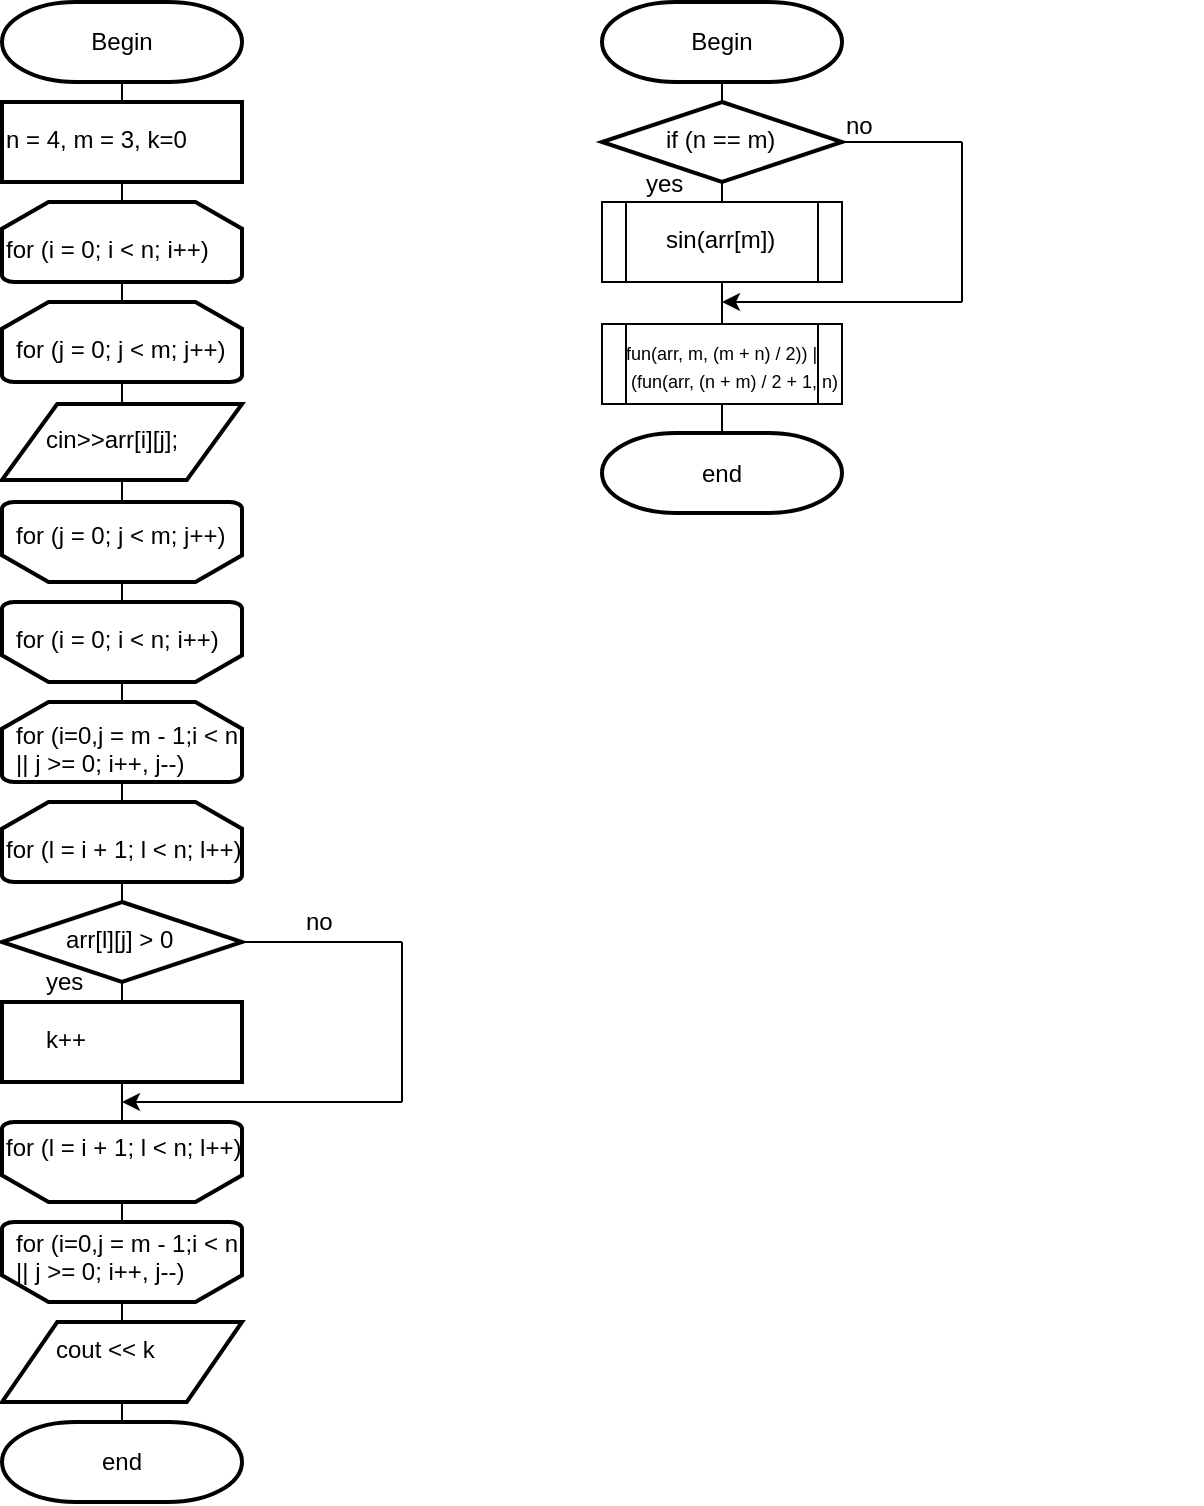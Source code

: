 <mxfile version="12.4.8" type="device"><diagram id="SChAO-vwooIZinTrjpEd" name="Страница 1"><mxGraphModel dx="1008" dy="416" grid="1" gridSize="10" guides="1" tooltips="1" connect="1" arrows="1" fold="1" page="1" pageScale="1" pageWidth="850" pageHeight="1100" math="0" shadow="0"><root><mxCell id="0"/><mxCell id="1" parent="0"/><mxCell id="qVGbhzm8GDvfDP1ZjLKi-6" value="" style="endArrow=none;html=1;entryX=0.5;entryY=1;entryDx=0;entryDy=0;entryPerimeter=0;exitX=0.5;exitY=0;exitDx=0;exitDy=0;exitPerimeter=0;" edge="1" parent="1" source="qVGbhzm8GDvfDP1ZjLKi-5" target="qVGbhzm8GDvfDP1ZjLKi-1"><mxGeometry width="50" height="50" relative="1" as="geometry"><mxPoint x="400" y="220" as="sourcePoint"/><mxPoint x="300" y="90" as="targetPoint"/></mxGeometry></mxCell><mxCell id="vDHesleaiKT7ZS_rYuqi-16" value="" style="endArrow=none;html=1;exitX=0.5;exitY=1;exitDx=0;exitDy=0;exitPerimeter=0;entryX=0.5;entryY=1;entryDx=0;entryDy=0;entryPerimeter=0;" parent="1" source="vDHesleaiKT7ZS_rYuqi-5" target="vDHesleaiKT7ZS_rYuqi-11" edge="1"><mxGeometry width="50" height="50" relative="1" as="geometry"><mxPoint x="50" y="550" as="sourcePoint"/><mxPoint x="100" y="500" as="targetPoint"/></mxGeometry></mxCell><mxCell id="vDHesleaiKT7ZS_rYuqi-5" value="Begin" style="strokeWidth=2;html=1;shape=mxgraph.flowchart.terminator;whiteSpace=wrap;" parent="1" vertex="1"><mxGeometry x="40" y="10" width="120" height="40" as="geometry"/></mxCell><mxCell id="vDHesleaiKT7ZS_rYuqi-6" value="" style="strokeWidth=2;html=1;shape=mxgraph.flowchart.loop_limit;whiteSpace=wrap;" parent="1" vertex="1"><mxGeometry x="40" y="110" width="120" height="40" as="geometry"/></mxCell><mxCell id="vDHesleaiKT7ZS_rYuqi-7" value="" style="strokeWidth=2;html=1;shape=mxgraph.flowchart.loop_limit;whiteSpace=wrap;rotation=180;" parent="1" vertex="1"><mxGeometry x="40" y="260" width="120" height="40" as="geometry"/></mxCell><mxCell id="vDHesleaiKT7ZS_rYuqi-11" value="" style="strokeWidth=2;html=1;shape=mxgraph.flowchart.loop_limit;whiteSpace=wrap;rotation=180;" parent="1" vertex="1"><mxGeometry x="40" y="310" width="120" height="40" as="geometry"/></mxCell><mxCell id="vDHesleaiKT7ZS_rYuqi-12" value="" style="strokeWidth=2;html=1;shape=mxgraph.flowchart.loop_limit;whiteSpace=wrap;" parent="1" vertex="1"><mxGeometry x="40" y="160" width="120" height="40" as="geometry"/></mxCell><mxCell id="vDHesleaiKT7ZS_rYuqi-19" value="" style="endArrow=none;html=1;" parent="1" edge="1"><mxGeometry width="50" height="50" relative="1" as="geometry"><mxPoint x="230" y="480" as="sourcePoint"/><mxPoint x="240" y="480" as="targetPoint"/></mxGeometry></mxCell><mxCell id="vDHesleaiKT7ZS_rYuqi-20" value="" style="endArrow=none;html=1;" parent="1" edge="1"><mxGeometry width="50" height="50" relative="1" as="geometry"><mxPoint x="240" y="480" as="sourcePoint"/><mxPoint x="240" y="560" as="targetPoint"/></mxGeometry></mxCell><mxCell id="vDHesleaiKT7ZS_rYuqi-22" value="" style="endArrow=classic;html=1;" parent="1" edge="1"><mxGeometry width="50" height="50" relative="1" as="geometry"><mxPoint x="240" y="560" as="sourcePoint"/><mxPoint x="100" y="560" as="targetPoint"/></mxGeometry></mxCell><mxCell id="vDHesleaiKT7ZS_rYuqi-28" value="end" style="strokeWidth=2;html=1;shape=mxgraph.flowchart.terminator;whiteSpace=wrap;" parent="1" vertex="1"><mxGeometry x="40" y="720" width="120" height="40" as="geometry"/></mxCell><mxCell id="vDHesleaiKT7ZS_rYuqi-29" value="" style="endArrow=none;html=1;entryX=0.5;entryY=0;entryDx=0;entryDy=0;entryPerimeter=0;exitX=0.5;exitY=0;exitDx=0;exitDy=0;exitPerimeter=0;" parent="1" source="vDHesleaiKT7ZS_rYuqi-28" target="vDHesleaiKT7ZS_rYuqi-11" edge="1"><mxGeometry width="50" height="50" relative="1" as="geometry"><mxPoint x="100" y="660" as="sourcePoint"/><mxPoint x="130" y="710" as="targetPoint"/></mxGeometry></mxCell><mxCell id="vDHesleaiKT7ZS_rYuqi-30" value="" style="rounded=1;whiteSpace=wrap;html=1;absoluteArcSize=1;arcSize=0;strokeWidth=2;" parent="1" vertex="1"><mxGeometry x="40" y="60" width="120" height="40" as="geometry"/></mxCell><mxCell id="vDHesleaiKT7ZS_rYuqi-46" value="yes" style="text;html=1;resizable=0;points=[];autosize=1;align=left;verticalAlign=top;spacingTop=-4;" parent="1" vertex="1"><mxGeometry x="60" y="490" width="30" height="20" as="geometry"/></mxCell><mxCell id="vDHesleaiKT7ZS_rYuqi-47" value="" style="strokeWidth=2;html=1;shape=mxgraph.flowchart.loop_limit;whiteSpace=wrap;" parent="1" vertex="1"><mxGeometry x="40" y="360" width="120" height="40" as="geometry"/></mxCell><mxCell id="vDHesleaiKT7ZS_rYuqi-48" value="" style="strokeWidth=2;html=1;shape=mxgraph.flowchart.loop_limit;whiteSpace=wrap;rotation=180;" parent="1" vertex="1"><mxGeometry x="40" y="570" width="120" height="40" as="geometry"/></mxCell><mxCell id="vDHesleaiKT7ZS_rYuqi-49" value="" style="rounded=1;whiteSpace=wrap;html=1;absoluteArcSize=1;arcSize=0;strokeWidth=2;" parent="1" vertex="1"><mxGeometry x="40" y="510" width="120" height="40" as="geometry"/></mxCell><mxCell id="vDHesleaiKT7ZS_rYuqi-50" value="" style="strokeWidth=2;html=1;shape=mxgraph.flowchart.loop_limit;whiteSpace=wrap;rotation=180;" parent="1" vertex="1"><mxGeometry x="40" y="620" width="120" height="40" as="geometry"/></mxCell><mxCell id="vDHesleaiKT7ZS_rYuqi-51" value="" style="strokeWidth=2;html=1;shape=mxgraph.flowchart.loop_limit;whiteSpace=wrap;" parent="1" vertex="1"><mxGeometry x="40" y="410" width="120" height="40" as="geometry"/></mxCell><mxCell id="vDHesleaiKT7ZS_rYuqi-52" value="" style="strokeWidth=2;html=1;shape=mxgraph.flowchart.decision;whiteSpace=wrap;" parent="1" vertex="1"><mxGeometry x="40" y="460" width="120" height="40" as="geometry"/></mxCell><mxCell id="vDHesleaiKT7ZS_rYuqi-43" value="no" style="text;html=1;resizable=0;points=[];autosize=1;align=left;verticalAlign=top;spacingTop=-4;" parent="1" vertex="1"><mxGeometry x="190" y="460" width="30" height="20" as="geometry"/></mxCell><mxCell id="vDHesleaiKT7ZS_rYuqi-53" value="" style="endArrow=none;html=1;exitX=1;exitY=0.5;exitDx=0;exitDy=0;exitPerimeter=0;" parent="1" edge="1"><mxGeometry width="50" height="50" relative="1" as="geometry"><mxPoint x="160" y="480" as="sourcePoint"/><mxPoint x="230" y="480" as="targetPoint"/></mxGeometry></mxCell><mxCell id="vDHesleaiKT7ZS_rYuqi-8" value="" style="shape=parallelogram;html=1;strokeWidth=2;perimeter=parallelogramPerimeter;whiteSpace=wrap;rounded=1;arcSize=0;size=0.23;" parent="1" vertex="1"><mxGeometry x="40" y="670" width="120" height="40" as="geometry"/></mxCell><mxCell id="vDHesleaiKT7ZS_rYuqi-55" value="n = 4, m = 3,&amp;nbsp;k=0" style="text;html=1;" parent="1" vertex="1"><mxGeometry x="40" y="65" width="90" height="30" as="geometry"/></mxCell><mxCell id="vDHesleaiKT7ZS_rYuqi-57" value="for (j = 0; j &lt; m; j++)" style="text;html=1;" parent="1" vertex="1"><mxGeometry x="45" y="170" width="130" height="30" as="geometry"/></mxCell><mxCell id="vDHesleaiKT7ZS_rYuqi-58" value="for (j = 0; j &lt; m; j++)" style="text;html=1;" parent="1" vertex="1"><mxGeometry x="45" y="262.5" width="130" height="30" as="geometry"/></mxCell><mxCell id="vDHesleaiKT7ZS_rYuqi-59" value="for (i = 0; i &lt; n; i++)" style="text;html=1;" parent="1" vertex="1"><mxGeometry x="40" y="120" width="130" height="30" as="geometry"/></mxCell><mxCell id="vDHesleaiKT7ZS_rYuqi-60" value="for (i = 0; i &lt; n; i++)" style="text;html=1;" parent="1" vertex="1"><mxGeometry x="45" y="315" width="130" height="30" as="geometry"/></mxCell><mxCell id="vDHesleaiKT7ZS_rYuqi-61" value="for (i=0,j = m - 1;i &amp;lt; n&lt;br&gt;|| j &amp;gt;= 0; i++, j--)" style="text;html=1;" parent="1" vertex="1"><mxGeometry x="45" y="362.5" width="240" height="30" as="geometry"/></mxCell><mxCell id="vDHesleaiKT7ZS_rYuqi-62" value="for (i=0,j = m - 1;i &amp;lt; n&lt;br&gt;|| j &amp;gt;= 0; i++, j--)" style="text;html=1;" parent="1" vertex="1"><mxGeometry x="45" y="617" width="240" height="30" as="geometry"/></mxCell><mxCell id="vDHesleaiKT7ZS_rYuqi-63" value="for (l = i + 1; l &lt; n; l++)" style="text;html=1;" parent="1" vertex="1"><mxGeometry x="40" y="420" width="140" height="30" as="geometry"/></mxCell><mxCell id="vDHesleaiKT7ZS_rYuqi-64" value="for (l = i + 1; l &lt; n; l++)" style="text;html=1;" parent="1" vertex="1"><mxGeometry x="40" y="568.5" width="140" height="25" as="geometry"/></mxCell><mxCell id="vDHesleaiKT7ZS_rYuqi-66" value="arr[l][j] &gt; 0" style="text;html=1;" parent="1" vertex="1"><mxGeometry x="70" y="465" width="80" height="30" as="geometry"/></mxCell><mxCell id="vDHesleaiKT7ZS_rYuqi-67" value="k++" style="text;html=1;" parent="1" vertex="1"><mxGeometry x="60" y="515" width="50" height="30" as="geometry"/></mxCell><mxCell id="vDHesleaiKT7ZS_rYuqi-70" value="cout &amp;lt;&amp;lt; k" style="text;html=1;" parent="1" vertex="1"><mxGeometry x="65" y="670" width="220" height="30" as="geometry"/></mxCell><mxCell id="vDHesleaiKT7ZS_rYuqi-71" value="" style="shape=parallelogram;html=1;strokeWidth=2;perimeter=parallelogramPerimeter;whiteSpace=wrap;rounded=1;arcSize=0;size=0.23;" parent="1" vertex="1"><mxGeometry x="40" y="211" width="120" height="38" as="geometry"/></mxCell><mxCell id="vDHesleaiKT7ZS_rYuqi-56" value="cin&amp;gt;&amp;gt;arr[i][j];" style="text;html=1;" parent="1" vertex="1"><mxGeometry x="60" y="215" width="120" height="30" as="geometry"/></mxCell><mxCell id="qVGbhzm8GDvfDP1ZjLKi-1" value="Begin" style="strokeWidth=2;html=1;shape=mxgraph.flowchart.terminator;whiteSpace=wrap;" vertex="1" parent="1"><mxGeometry x="340" y="10" width="120" height="40" as="geometry"/></mxCell><mxCell id="qVGbhzm8GDvfDP1ZjLKi-2" value="" style="strokeWidth=2;html=1;shape=mxgraph.flowchart.decision;whiteSpace=wrap;" vertex="1" parent="1"><mxGeometry x="340" y="60" width="120" height="40" as="geometry"/></mxCell><mxCell id="qVGbhzm8GDvfDP1ZjLKi-3" value="" style="shape=process;whiteSpace=wrap;html=1;backgroundOutline=1;" vertex="1" parent="1"><mxGeometry x="340" y="110" width="120" height="40" as="geometry"/></mxCell><mxCell id="qVGbhzm8GDvfDP1ZjLKi-4" value="" style="shape=process;whiteSpace=wrap;html=1;backgroundOutline=1;" vertex="1" parent="1"><mxGeometry x="340" y="171" width="120" height="40" as="geometry"/></mxCell><mxCell id="qVGbhzm8GDvfDP1ZjLKi-5" value="end" style="strokeWidth=2;html=1;shape=mxgraph.flowchart.terminator;whiteSpace=wrap;" vertex="1" parent="1"><mxGeometry x="340" y="225.5" width="120" height="40" as="geometry"/></mxCell><mxCell id="qVGbhzm8GDvfDP1ZjLKi-7" value="if (n == m)" style="text;html=1;" vertex="1" parent="1"><mxGeometry x="370" y="65" width="80" height="30" as="geometry"/></mxCell><mxCell id="qVGbhzm8GDvfDP1ZjLKi-8" value="sin(arr[m])" style="text;html=1;" vertex="1" parent="1"><mxGeometry x="370" y="115" width="80" height="30" as="geometry"/></mxCell><mxCell id="qVGbhzm8GDvfDP1ZjLKi-9" value="&lt;font style=&quot;font-size: 9px&quot;&gt;fun(arr, m, (m + n) / 2)) |&lt;br&gt;&amp;nbsp;(fun(arr, (n + m) / 2 + 1, n)&lt;/font&gt;" style="text;html=1;" vertex="1" parent="1"><mxGeometry x="350" y="171" width="290" height="30" as="geometry"/></mxCell><mxCell id="qVGbhzm8GDvfDP1ZjLKi-10" value="" style="endArrow=none;html=1;exitX=1;exitY=0.5;exitDx=0;exitDy=0;exitPerimeter=0;" edge="1" parent="1" source="qVGbhzm8GDvfDP1ZjLKi-2"><mxGeometry width="50" height="50" relative="1" as="geometry"><mxPoint x="500" y="130" as="sourcePoint"/><mxPoint x="520" y="80" as="targetPoint"/></mxGeometry></mxCell><mxCell id="qVGbhzm8GDvfDP1ZjLKi-11" value="" style="endArrow=none;html=1;" edge="1" parent="1"><mxGeometry width="50" height="50" relative="1" as="geometry"><mxPoint x="520" y="160" as="sourcePoint"/><mxPoint x="520" y="80" as="targetPoint"/></mxGeometry></mxCell><mxCell id="qVGbhzm8GDvfDP1ZjLKi-12" value="" style="endArrow=classic;html=1;" edge="1" parent="1"><mxGeometry width="50" height="50" relative="1" as="geometry"><mxPoint x="520" y="160" as="sourcePoint"/><mxPoint x="400" y="160" as="targetPoint"/></mxGeometry></mxCell><mxCell id="qVGbhzm8GDvfDP1ZjLKi-13" value="no" style="text;html=1;resizable=0;points=[];autosize=1;align=left;verticalAlign=top;spacingTop=-4;" vertex="1" parent="1"><mxGeometry x="460" y="62" width="30" height="20" as="geometry"/></mxCell><mxCell id="qVGbhzm8GDvfDP1ZjLKi-14" value="yes" style="text;html=1;resizable=0;points=[];autosize=1;align=left;verticalAlign=top;spacingTop=-4;" vertex="1" parent="1"><mxGeometry x="360" y="91" width="30" height="20" as="geometry"/></mxCell></root></mxGraphModel></diagram></mxfile>